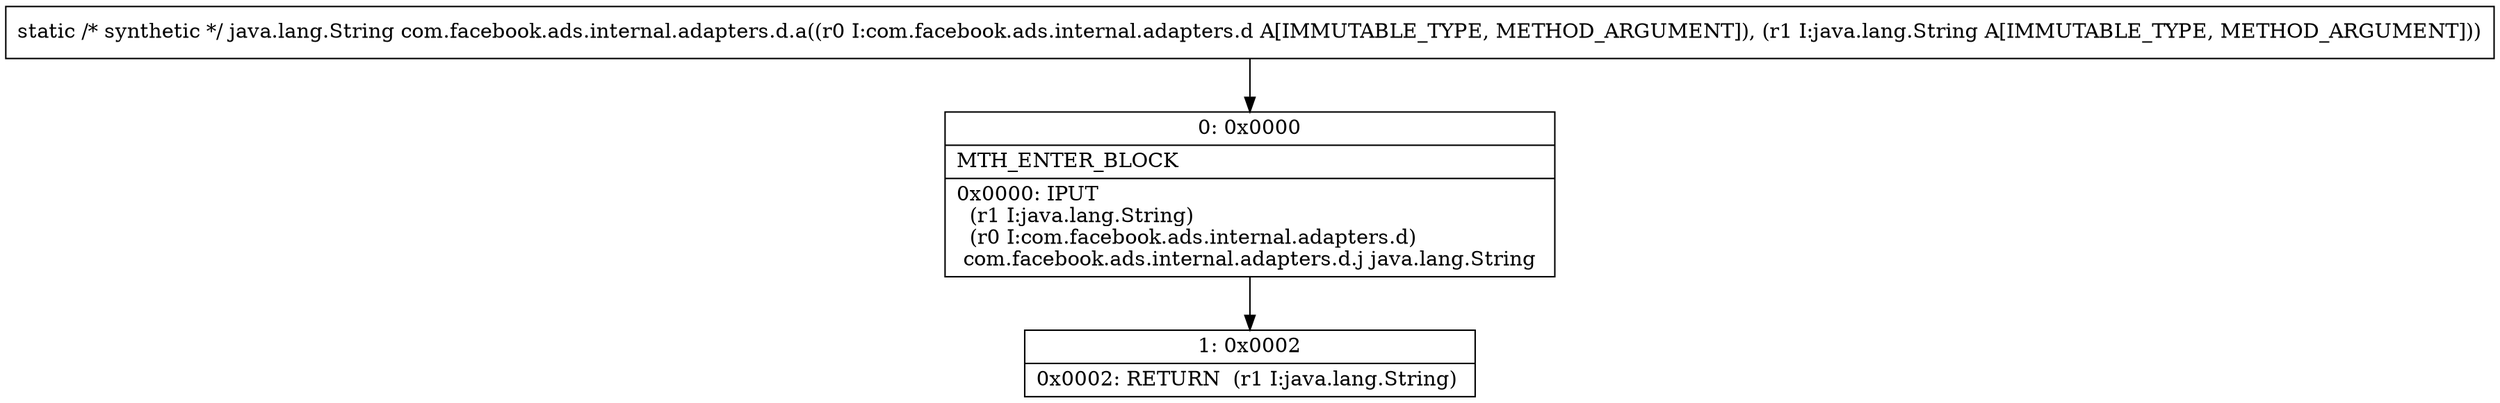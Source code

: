 digraph "CFG forcom.facebook.ads.internal.adapters.d.a(Lcom\/facebook\/ads\/internal\/adapters\/d;Ljava\/lang\/String;)Ljava\/lang\/String;" {
Node_0 [shape=record,label="{0\:\ 0x0000|MTH_ENTER_BLOCK\l|0x0000: IPUT  \l  (r1 I:java.lang.String)\l  (r0 I:com.facebook.ads.internal.adapters.d)\l com.facebook.ads.internal.adapters.d.j java.lang.String \l}"];
Node_1 [shape=record,label="{1\:\ 0x0002|0x0002: RETURN  (r1 I:java.lang.String) \l}"];
MethodNode[shape=record,label="{static \/* synthetic *\/ java.lang.String com.facebook.ads.internal.adapters.d.a((r0 I:com.facebook.ads.internal.adapters.d A[IMMUTABLE_TYPE, METHOD_ARGUMENT]), (r1 I:java.lang.String A[IMMUTABLE_TYPE, METHOD_ARGUMENT])) }"];
MethodNode -> Node_0;
Node_0 -> Node_1;
}

